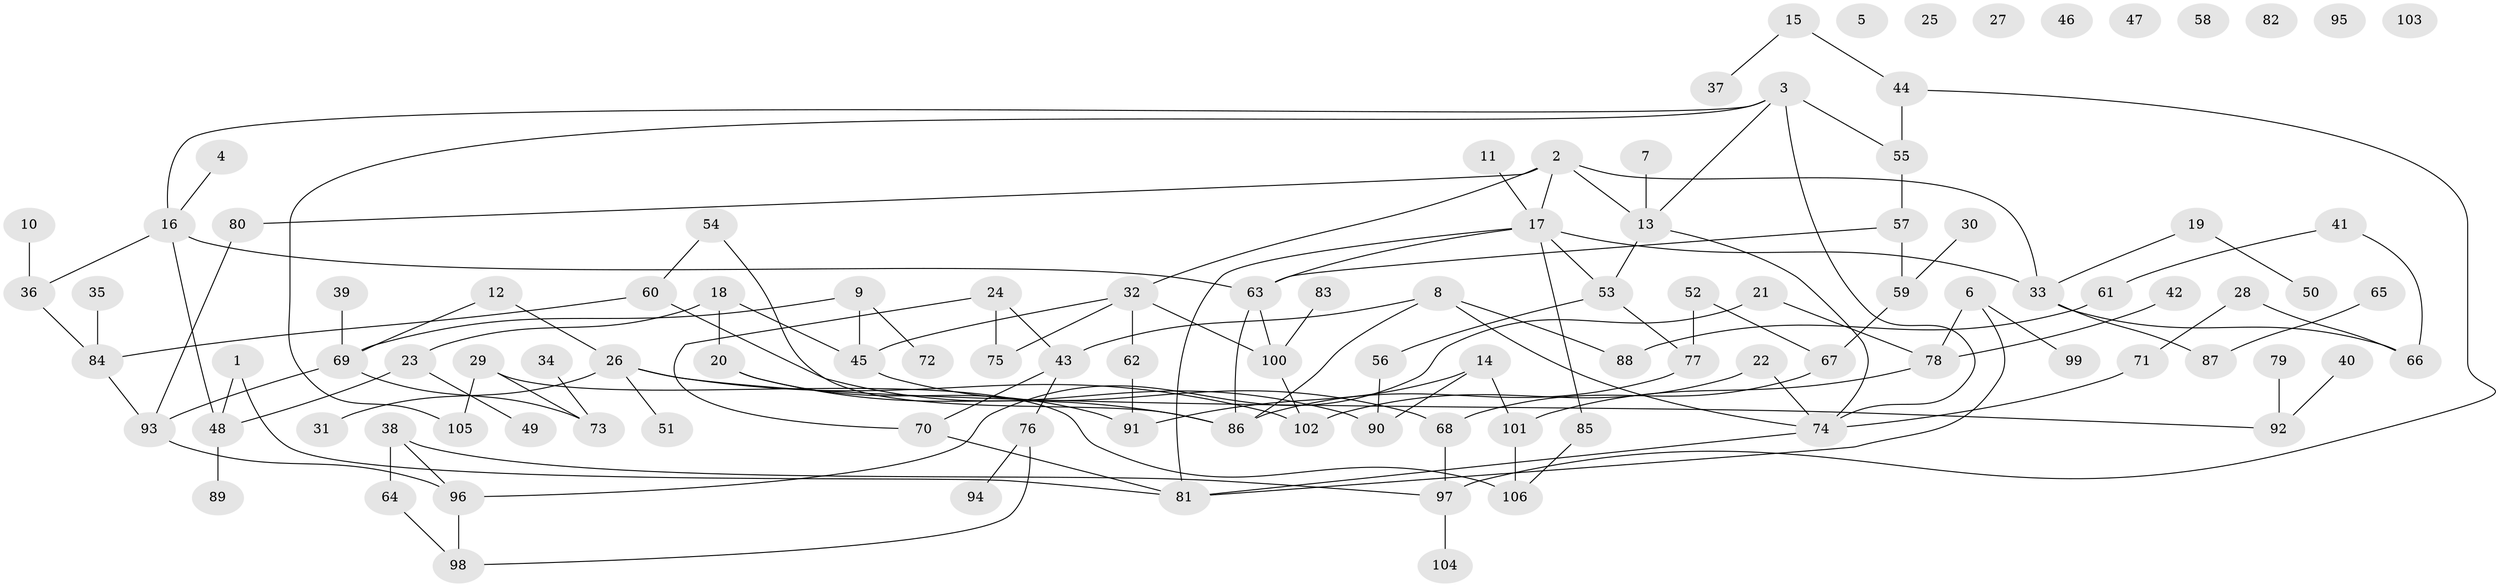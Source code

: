 // Generated by graph-tools (version 1.1) at 2025/49/03/09/25 03:49:05]
// undirected, 106 vertices, 132 edges
graph export_dot {
graph [start="1"]
  node [color=gray90,style=filled];
  1;
  2;
  3;
  4;
  5;
  6;
  7;
  8;
  9;
  10;
  11;
  12;
  13;
  14;
  15;
  16;
  17;
  18;
  19;
  20;
  21;
  22;
  23;
  24;
  25;
  26;
  27;
  28;
  29;
  30;
  31;
  32;
  33;
  34;
  35;
  36;
  37;
  38;
  39;
  40;
  41;
  42;
  43;
  44;
  45;
  46;
  47;
  48;
  49;
  50;
  51;
  52;
  53;
  54;
  55;
  56;
  57;
  58;
  59;
  60;
  61;
  62;
  63;
  64;
  65;
  66;
  67;
  68;
  69;
  70;
  71;
  72;
  73;
  74;
  75;
  76;
  77;
  78;
  79;
  80;
  81;
  82;
  83;
  84;
  85;
  86;
  87;
  88;
  89;
  90;
  91;
  92;
  93;
  94;
  95;
  96;
  97;
  98;
  99;
  100;
  101;
  102;
  103;
  104;
  105;
  106;
  1 -- 48;
  1 -- 81;
  2 -- 13;
  2 -- 17;
  2 -- 32;
  2 -- 33;
  2 -- 80;
  3 -- 13;
  3 -- 16;
  3 -- 55;
  3 -- 74;
  3 -- 105;
  4 -- 16;
  6 -- 78;
  6 -- 81;
  6 -- 99;
  7 -- 13;
  8 -- 43;
  8 -- 74;
  8 -- 86;
  8 -- 88;
  9 -- 45;
  9 -- 69;
  9 -- 72;
  10 -- 36;
  11 -- 17;
  12 -- 26;
  12 -- 69;
  13 -- 53;
  13 -- 74;
  14 -- 90;
  14 -- 91;
  14 -- 101;
  15 -- 37;
  15 -- 44;
  16 -- 36;
  16 -- 48;
  16 -- 63;
  17 -- 33;
  17 -- 53;
  17 -- 63;
  17 -- 81;
  17 -- 85;
  18 -- 20;
  18 -- 23;
  18 -- 45;
  19 -- 33;
  19 -- 50;
  20 -- 86;
  20 -- 91;
  21 -- 78;
  21 -- 96;
  22 -- 74;
  22 -- 102;
  23 -- 48;
  23 -- 49;
  24 -- 43;
  24 -- 70;
  24 -- 75;
  26 -- 31;
  26 -- 51;
  26 -- 92;
  26 -- 102;
  28 -- 66;
  28 -- 71;
  29 -- 73;
  29 -- 105;
  29 -- 106;
  30 -- 59;
  32 -- 45;
  32 -- 62;
  32 -- 75;
  32 -- 100;
  33 -- 66;
  33 -- 87;
  34 -- 73;
  35 -- 84;
  36 -- 84;
  38 -- 64;
  38 -- 96;
  38 -- 97;
  39 -- 69;
  40 -- 92;
  41 -- 61;
  41 -- 66;
  42 -- 78;
  43 -- 70;
  43 -- 76;
  44 -- 55;
  44 -- 97;
  45 -- 68;
  48 -- 89;
  52 -- 67;
  52 -- 77;
  53 -- 56;
  53 -- 77;
  54 -- 60;
  54 -- 86;
  55 -- 57;
  56 -- 90;
  57 -- 59;
  57 -- 63;
  59 -- 67;
  60 -- 84;
  60 -- 90;
  61 -- 88;
  62 -- 91;
  63 -- 86;
  63 -- 100;
  64 -- 98;
  65 -- 87;
  67 -- 68;
  68 -- 97;
  69 -- 73;
  69 -- 93;
  70 -- 81;
  71 -- 74;
  74 -- 81;
  76 -- 94;
  76 -- 98;
  77 -- 86;
  78 -- 101;
  79 -- 92;
  80 -- 93;
  83 -- 100;
  84 -- 93;
  85 -- 106;
  93 -- 96;
  96 -- 98;
  97 -- 104;
  100 -- 102;
  101 -- 106;
}
